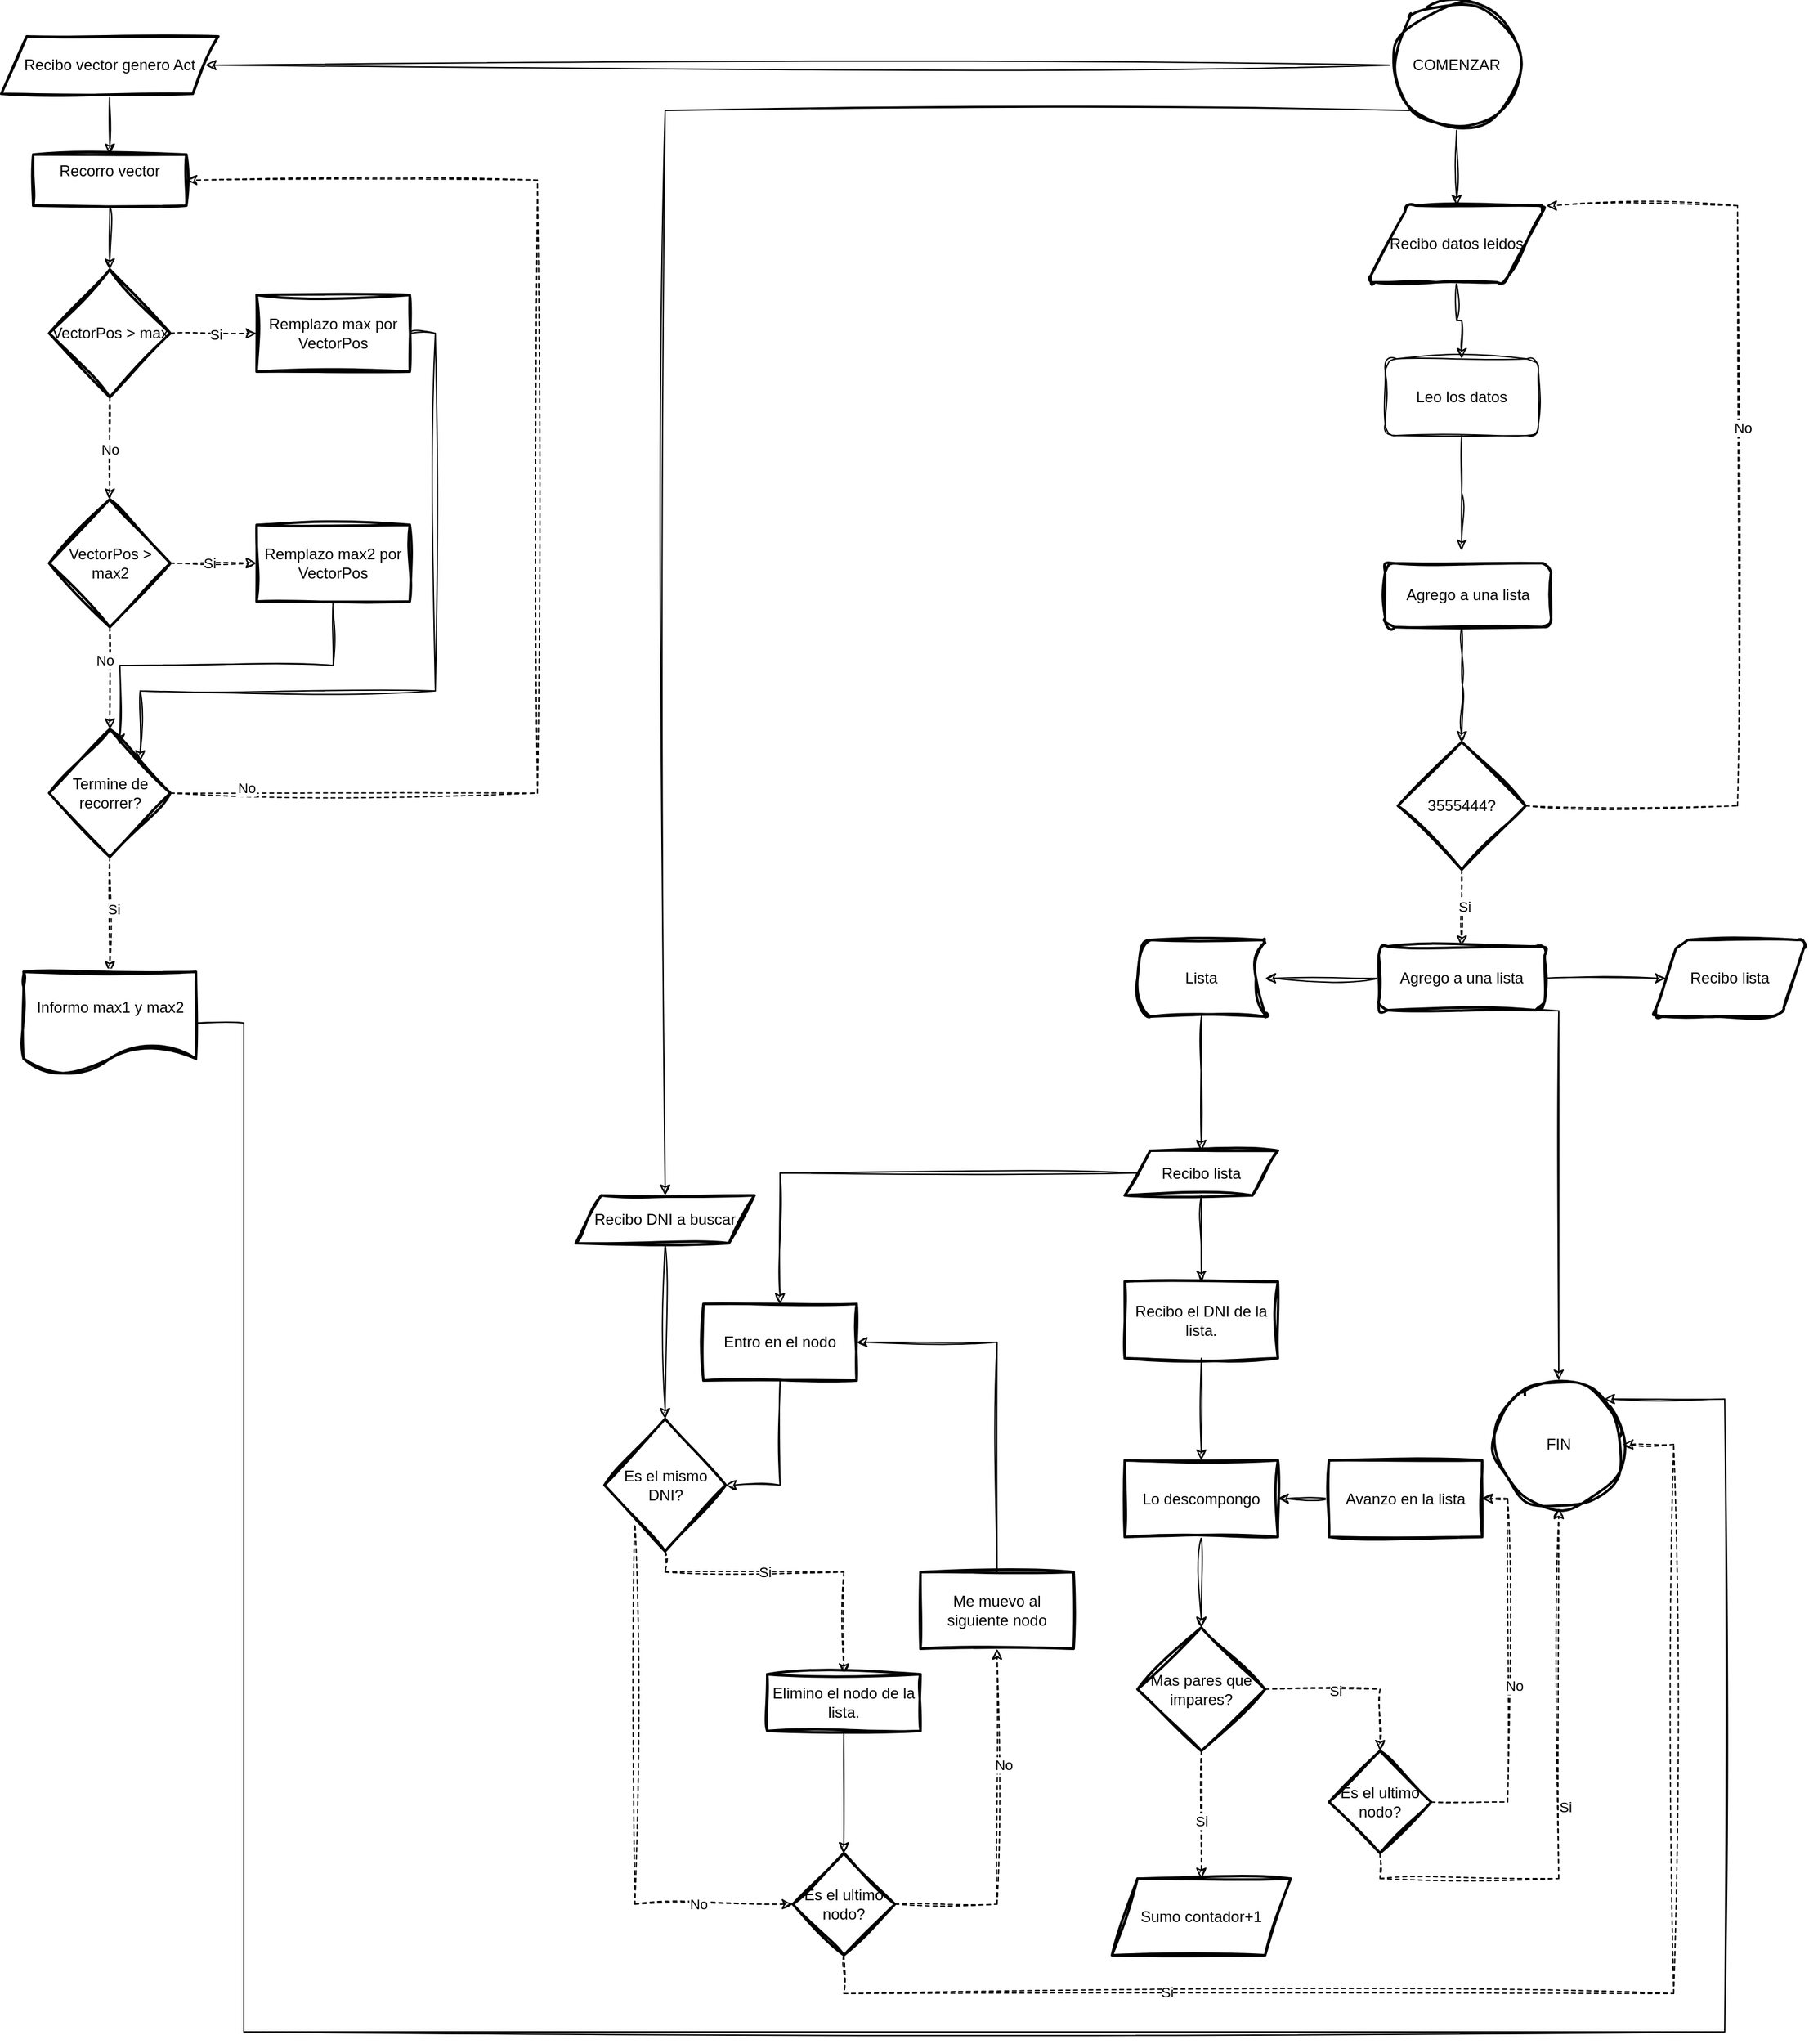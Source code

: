 <mxfile version="23.1.7" type="github">
  <diagram id="C5RBs43oDa-KdzZeNtuy" name="Page-1">
    <mxGraphModel dx="3583" dy="1590" grid="1" gridSize="10" guides="1" tooltips="1" connect="1" arrows="1" fold="1" page="1" pageScale="1" pageWidth="827" pageHeight="1169" math="0" shadow="0">
      <root>
        <mxCell id="WIyWlLk6GJQsqaUBKTNV-0" />
        <mxCell id="WIyWlLk6GJQsqaUBKTNV-1" parent="WIyWlLk6GJQsqaUBKTNV-0" />
        <mxCell id="nHGxrbIbcNER2tS7pfmt-4" value="" style="edgeStyle=orthogonalEdgeStyle;rounded=0;sketch=1;hachureGap=4;jiggle=2;curveFitting=1;orthogonalLoop=1;jettySize=auto;html=1;fontFamily=Helvetica;" edge="1" parent="WIyWlLk6GJQsqaUBKTNV-1" source="nHGxrbIbcNER2tS7pfmt-0" target="nHGxrbIbcNER2tS7pfmt-2">
          <mxGeometry relative="1" as="geometry" />
        </mxCell>
        <mxCell id="nHGxrbIbcNER2tS7pfmt-45" value="" style="edgeStyle=orthogonalEdgeStyle;rounded=0;sketch=1;hachureGap=4;jiggle=2;curveFitting=1;orthogonalLoop=1;jettySize=auto;html=1;exitX=0.145;exitY=0.855;exitDx=0;exitDy=0;exitPerimeter=0;" edge="1" parent="WIyWlLk6GJQsqaUBKTNV-1" source="nHGxrbIbcNER2tS7pfmt-0" target="nHGxrbIbcNER2tS7pfmt-44">
          <mxGeometry relative="1" as="geometry" />
        </mxCell>
        <mxCell id="nHGxrbIbcNER2tS7pfmt-101" value="" style="edgeStyle=orthogonalEdgeStyle;rounded=0;sketch=1;hachureGap=4;jiggle=2;curveFitting=1;orthogonalLoop=1;jettySize=auto;html=1;" edge="1" parent="WIyWlLk6GJQsqaUBKTNV-1" source="nHGxrbIbcNER2tS7pfmt-0" target="nHGxrbIbcNER2tS7pfmt-100">
          <mxGeometry relative="1" as="geometry" />
        </mxCell>
        <mxCell id="nHGxrbIbcNER2tS7pfmt-0" value="COMENZAR" style="strokeWidth=2;html=1;shape=mxgraph.flowchart.start_2;whiteSpace=wrap;sketch=1;hachureGap=4;jiggle=2;curveFitting=1;fontFamily=Helvetica;" vertex="1" parent="WIyWlLk6GJQsqaUBKTNV-1">
          <mxGeometry x="360" y="80" width="100" height="100" as="geometry" />
        </mxCell>
        <mxCell id="nHGxrbIbcNER2tS7pfmt-1" value="FIN" style="strokeWidth=2;html=1;shape=mxgraph.flowchart.start_2;whiteSpace=wrap;sketch=1;hachureGap=4;jiggle=2;curveFitting=1;fontFamily=Helvetica;" vertex="1" parent="WIyWlLk6GJQsqaUBKTNV-1">
          <mxGeometry x="440" y="1160" width="100" height="100" as="geometry" />
        </mxCell>
        <mxCell id="nHGxrbIbcNER2tS7pfmt-14" value="" style="edgeStyle=orthogonalEdgeStyle;rounded=0;sketch=1;hachureGap=4;jiggle=2;curveFitting=1;orthogonalLoop=1;jettySize=auto;html=1;fontFamily=Helvetica;" edge="1" parent="WIyWlLk6GJQsqaUBKTNV-1" source="nHGxrbIbcNER2tS7pfmt-2" target="nHGxrbIbcNER2tS7pfmt-13">
          <mxGeometry relative="1" as="geometry" />
        </mxCell>
        <mxCell id="nHGxrbIbcNER2tS7pfmt-2" value="Recibo datos leidos" style="shape=parallelogram;html=1;strokeWidth=2;perimeter=parallelogramPerimeter;whiteSpace=wrap;rounded=1;arcSize=12;size=0.23;sketch=1;hachureGap=4;jiggle=2;curveFitting=1;fontFamily=Helvetica;" vertex="1" parent="WIyWlLk6GJQsqaUBKTNV-1">
          <mxGeometry x="340" y="240" width="140" height="60" as="geometry" />
        </mxCell>
        <mxCell id="nHGxrbIbcNER2tS7pfmt-26" value="" style="edgeStyle=orthogonalEdgeStyle;rounded=0;sketch=1;hachureGap=4;jiggle=2;curveFitting=1;orthogonalLoop=1;jettySize=auto;html=1;fontFamily=Helvetica;" edge="1" parent="WIyWlLk6GJQsqaUBKTNV-1" target="nHGxrbIbcNER2tS7pfmt-6">
          <mxGeometry relative="1" as="geometry">
            <mxPoint x="414" y="570" as="sourcePoint" />
          </mxGeometry>
        </mxCell>
        <mxCell id="nHGxrbIbcNER2tS7pfmt-15" style="edgeStyle=orthogonalEdgeStyle;rounded=0;sketch=1;hachureGap=4;jiggle=2;curveFitting=1;orthogonalLoop=1;jettySize=auto;html=1;exitX=1;exitY=0.5;exitDx=0;exitDy=0;exitPerimeter=0;entryX=1;entryY=0;entryDx=0;entryDy=0;dashed=1;fontFamily=Helvetica;" edge="1" parent="WIyWlLk6GJQsqaUBKTNV-1" source="nHGxrbIbcNER2tS7pfmt-6" target="nHGxrbIbcNER2tS7pfmt-2">
          <mxGeometry relative="1" as="geometry">
            <Array as="points">
              <mxPoint x="630" y="710" />
              <mxPoint x="630" y="240" />
            </Array>
          </mxGeometry>
        </mxCell>
        <mxCell id="nHGxrbIbcNER2tS7pfmt-16" value="No" style="edgeLabel;html=1;align=center;verticalAlign=middle;resizable=0;points=[];sketch=1;hachureGap=4;jiggle=2;curveFitting=1;fontFamily=Helvetica;" vertex="1" connectable="0" parent="nHGxrbIbcNER2tS7pfmt-15">
          <mxGeometry x="0.175" y="-4" relative="1" as="geometry">
            <mxPoint as="offset" />
          </mxGeometry>
        </mxCell>
        <mxCell id="nHGxrbIbcNER2tS7pfmt-21" value="" style="edgeStyle=orthogonalEdgeStyle;rounded=0;sketch=1;hachureGap=4;jiggle=2;curveFitting=1;orthogonalLoop=1;jettySize=auto;html=1;dashed=1;entryX=0.5;entryY=0;entryDx=0;entryDy=0;fontFamily=Helvetica;" edge="1" parent="WIyWlLk6GJQsqaUBKTNV-1" source="nHGxrbIbcNER2tS7pfmt-6" target="nHGxrbIbcNER2tS7pfmt-27">
          <mxGeometry relative="1" as="geometry">
            <mxPoint x="414" y="810" as="targetPoint" />
          </mxGeometry>
        </mxCell>
        <mxCell id="nHGxrbIbcNER2tS7pfmt-22" value="Si" style="edgeLabel;html=1;align=center;verticalAlign=middle;resizable=0;points=[];sketch=1;hachureGap=4;jiggle=2;curveFitting=1;fontFamily=Helvetica;" vertex="1" connectable="0" parent="nHGxrbIbcNER2tS7pfmt-21">
          <mxGeometry x="-0.057" y="2" relative="1" as="geometry">
            <mxPoint as="offset" />
          </mxGeometry>
        </mxCell>
        <mxCell id="nHGxrbIbcNER2tS7pfmt-6" value="3555444?" style="strokeWidth=2;html=1;shape=mxgraph.flowchart.decision;whiteSpace=wrap;sketch=1;hachureGap=4;jiggle=2;curveFitting=1;fontFamily=Helvetica;" vertex="1" parent="WIyWlLk6GJQsqaUBKTNV-1">
          <mxGeometry x="364" y="660" width="100" height="100" as="geometry" />
        </mxCell>
        <mxCell id="nHGxrbIbcNER2tS7pfmt-23" value="" style="edgeStyle=orthogonalEdgeStyle;rounded=0;sketch=1;hachureGap=4;jiggle=2;curveFitting=1;orthogonalLoop=1;jettySize=auto;html=1;fontFamily=Helvetica;" edge="1" parent="WIyWlLk6GJQsqaUBKTNV-1" target="nHGxrbIbcNER2tS7pfmt-1">
          <mxGeometry relative="1" as="geometry">
            <mxPoint x="414" y="870" as="sourcePoint" />
          </mxGeometry>
        </mxCell>
        <mxCell id="nHGxrbIbcNER2tS7pfmt-25" value="" style="edgeStyle=orthogonalEdgeStyle;rounded=0;sketch=1;hachureGap=4;jiggle=2;curveFitting=1;orthogonalLoop=1;jettySize=auto;html=1;fontFamily=Helvetica;" edge="1" parent="WIyWlLk6GJQsqaUBKTNV-1" source="nHGxrbIbcNER2tS7pfmt-13">
          <mxGeometry relative="1" as="geometry">
            <mxPoint x="414" y="510" as="targetPoint" />
          </mxGeometry>
        </mxCell>
        <mxCell id="nHGxrbIbcNER2tS7pfmt-13" value="Leo los datos" style="rounded=1;whiteSpace=wrap;html=1;sketch=1;hachureGap=4;jiggle=2;curveFitting=1;fontFamily=Helvetica;" vertex="1" parent="WIyWlLk6GJQsqaUBKTNV-1">
          <mxGeometry x="354" y="360" width="120" height="60" as="geometry" />
        </mxCell>
        <mxCell id="nHGxrbIbcNER2tS7pfmt-32" value="" style="edgeStyle=orthogonalEdgeStyle;rounded=0;sketch=1;hachureGap=4;jiggle=2;curveFitting=1;orthogonalLoop=1;jettySize=auto;html=1;fontFamily=Helvetica;" edge="1" parent="WIyWlLk6GJQsqaUBKTNV-1" source="nHGxrbIbcNER2tS7pfmt-27" target="nHGxrbIbcNER2tS7pfmt-31">
          <mxGeometry relative="1" as="geometry" />
        </mxCell>
        <mxCell id="nHGxrbIbcNER2tS7pfmt-34" value="" style="edgeStyle=orthogonalEdgeStyle;rounded=0;sketch=1;hachureGap=4;jiggle=2;curveFitting=1;orthogonalLoop=1;jettySize=auto;html=1;" edge="1" parent="WIyWlLk6GJQsqaUBKTNV-1" source="nHGxrbIbcNER2tS7pfmt-27" target="nHGxrbIbcNER2tS7pfmt-33">
          <mxGeometry relative="1" as="geometry" />
        </mxCell>
        <mxCell id="nHGxrbIbcNER2tS7pfmt-27" value="&lt;div&gt;Agrego a una lista&lt;/div&gt;" style="rounded=1;whiteSpace=wrap;html=1;absoluteArcSize=1;arcSize=14;strokeWidth=2;sketch=1;hachureGap=4;jiggle=2;curveFitting=1;fontFamily=Helvetica;" vertex="1" parent="WIyWlLk6GJQsqaUBKTNV-1">
          <mxGeometry x="349" y="820" width="130" height="50" as="geometry" />
        </mxCell>
        <mxCell id="nHGxrbIbcNER2tS7pfmt-29" value="Agrego a una lista" style="rounded=1;whiteSpace=wrap;html=1;absoluteArcSize=1;arcSize=14;strokeWidth=2;sketch=1;hachureGap=4;jiggle=2;curveFitting=1;fontFamily=Helvetica;" vertex="1" parent="WIyWlLk6GJQsqaUBKTNV-1">
          <mxGeometry x="354" y="520" width="130" height="50" as="geometry" />
        </mxCell>
        <mxCell id="nHGxrbIbcNER2tS7pfmt-31" value="&lt;div&gt;Recibo lista&lt;/div&gt;" style="shape=parallelogram;perimeter=parallelogramPerimeter;whiteSpace=wrap;html=1;fixedSize=1;rounded=1;arcSize=14;strokeWidth=2;sketch=1;hachureGap=4;jiggle=2;curveFitting=1;fontFamily=Helvetica;" vertex="1" parent="WIyWlLk6GJQsqaUBKTNV-1">
          <mxGeometry x="564" y="815" width="120" height="60" as="geometry" />
        </mxCell>
        <mxCell id="nHGxrbIbcNER2tS7pfmt-36" value="" style="edgeStyle=orthogonalEdgeStyle;rounded=0;sketch=1;hachureGap=4;jiggle=2;curveFitting=1;orthogonalLoop=1;jettySize=auto;html=1;" edge="1" parent="WIyWlLk6GJQsqaUBKTNV-1" source="nHGxrbIbcNER2tS7pfmt-33" target="nHGxrbIbcNER2tS7pfmt-35">
          <mxGeometry relative="1" as="geometry" />
        </mxCell>
        <mxCell id="nHGxrbIbcNER2tS7pfmt-33" value="Lista" style="strokeWidth=2;html=1;shape=mxgraph.flowchart.stored_data;whiteSpace=wrap;sketch=1;hachureGap=4;jiggle=2;curveFitting=1;" vertex="1" parent="WIyWlLk6GJQsqaUBKTNV-1">
          <mxGeometry x="160" y="815" width="100" height="60" as="geometry" />
        </mxCell>
        <mxCell id="nHGxrbIbcNER2tS7pfmt-47" value="" style="edgeStyle=orthogonalEdgeStyle;rounded=0;sketch=1;hachureGap=4;jiggle=2;curveFitting=1;orthogonalLoop=1;jettySize=auto;html=1;" edge="1" parent="WIyWlLk6GJQsqaUBKTNV-1" source="nHGxrbIbcNER2tS7pfmt-35" target="nHGxrbIbcNER2tS7pfmt-46">
          <mxGeometry relative="1" as="geometry" />
        </mxCell>
        <mxCell id="nHGxrbIbcNER2tS7pfmt-78" value="" style="edgeStyle=orthogonalEdgeStyle;rounded=0;sketch=1;hachureGap=4;jiggle=2;curveFitting=1;orthogonalLoop=1;jettySize=auto;html=1;" edge="1" parent="WIyWlLk6GJQsqaUBKTNV-1" source="nHGxrbIbcNER2tS7pfmt-35" target="nHGxrbIbcNER2tS7pfmt-77">
          <mxGeometry relative="1" as="geometry" />
        </mxCell>
        <mxCell id="nHGxrbIbcNER2tS7pfmt-35" value="Recibo lista" style="shape=parallelogram;perimeter=parallelogramPerimeter;whiteSpace=wrap;html=1;fixedSize=1;strokeWidth=2;sketch=1;hachureGap=4;jiggle=2;curveFitting=1;" vertex="1" parent="WIyWlLk6GJQsqaUBKTNV-1">
          <mxGeometry x="150" y="980" width="120" height="35" as="geometry" />
        </mxCell>
        <mxCell id="nHGxrbIbcNER2tS7pfmt-49" value="" style="edgeStyle=orthogonalEdgeStyle;rounded=0;sketch=1;hachureGap=4;jiggle=2;curveFitting=1;orthogonalLoop=1;jettySize=auto;html=1;" edge="1" parent="WIyWlLk6GJQsqaUBKTNV-1" source="nHGxrbIbcNER2tS7pfmt-44" target="nHGxrbIbcNER2tS7pfmt-48">
          <mxGeometry relative="1" as="geometry" />
        </mxCell>
        <mxCell id="nHGxrbIbcNER2tS7pfmt-44" value="Recibo DNI a buscar" style="shape=parallelogram;perimeter=parallelogramPerimeter;whiteSpace=wrap;html=1;fixedSize=1;strokeWidth=2;sketch=1;hachureGap=4;jiggle=2;curveFitting=1;" vertex="1" parent="WIyWlLk6GJQsqaUBKTNV-1">
          <mxGeometry x="-280" y="1015" width="140" height="37.5" as="geometry" />
        </mxCell>
        <mxCell id="nHGxrbIbcNER2tS7pfmt-52" style="edgeStyle=orthogonalEdgeStyle;rounded=0;sketch=1;hachureGap=4;jiggle=2;curveFitting=1;orthogonalLoop=1;jettySize=auto;html=1;exitX=0.5;exitY=1;exitDx=0;exitDy=0;entryX=1;entryY=0.5;entryDx=0;entryDy=0;" edge="1" parent="WIyWlLk6GJQsqaUBKTNV-1" source="nHGxrbIbcNER2tS7pfmt-46" target="nHGxrbIbcNER2tS7pfmt-48">
          <mxGeometry relative="1" as="geometry" />
        </mxCell>
        <mxCell id="nHGxrbIbcNER2tS7pfmt-46" value="Entro en el nodo" style="whiteSpace=wrap;html=1;strokeWidth=2;sketch=1;hachureGap=4;jiggle=2;curveFitting=1;" vertex="1" parent="WIyWlLk6GJQsqaUBKTNV-1">
          <mxGeometry x="-180" y="1100" width="120" height="60" as="geometry" />
        </mxCell>
        <mxCell id="nHGxrbIbcNER2tS7pfmt-58" value="" style="edgeStyle=orthogonalEdgeStyle;rounded=0;sketch=1;hachureGap=4;jiggle=2;curveFitting=1;orthogonalLoop=1;jettySize=auto;html=1;dashed=1;" edge="1" parent="WIyWlLk6GJQsqaUBKTNV-1" source="nHGxrbIbcNER2tS7pfmt-48" target="nHGxrbIbcNER2tS7pfmt-57">
          <mxGeometry relative="1" as="geometry">
            <Array as="points">
              <mxPoint x="-210" y="1310" />
              <mxPoint x="-70" y="1310" />
            </Array>
          </mxGeometry>
        </mxCell>
        <mxCell id="nHGxrbIbcNER2tS7pfmt-65" value="Si" style="edgeLabel;html=1;align=center;verticalAlign=middle;resizable=0;points=[];sketch=1;hachureGap=4;jiggle=2;curveFitting=1;" vertex="1" connectable="0" parent="nHGxrbIbcNER2tS7pfmt-58">
          <mxGeometry x="-0.203" relative="1" as="geometry">
            <mxPoint as="offset" />
          </mxGeometry>
        </mxCell>
        <mxCell id="nHGxrbIbcNER2tS7pfmt-67" style="edgeStyle=orthogonalEdgeStyle;rounded=0;sketch=1;hachureGap=4;jiggle=2;curveFitting=1;orthogonalLoop=1;jettySize=auto;html=1;exitX=0;exitY=1;exitDx=0;exitDy=0;entryX=0;entryY=0.5;entryDx=0;entryDy=0;dashed=1;" edge="1" parent="WIyWlLk6GJQsqaUBKTNV-1" source="nHGxrbIbcNER2tS7pfmt-48" target="nHGxrbIbcNER2tS7pfmt-59">
          <mxGeometry relative="1" as="geometry">
            <Array as="points">
              <mxPoint x="-234" y="1570" />
            </Array>
          </mxGeometry>
        </mxCell>
        <mxCell id="nHGxrbIbcNER2tS7pfmt-68" value="No" style="edgeLabel;html=1;align=center;verticalAlign=middle;resizable=0;points=[];sketch=1;hachureGap=4;jiggle=2;curveFitting=1;" vertex="1" connectable="0" parent="nHGxrbIbcNER2tS7pfmt-67">
          <mxGeometry x="0.651" relative="1" as="geometry">
            <mxPoint as="offset" />
          </mxGeometry>
        </mxCell>
        <mxCell id="nHGxrbIbcNER2tS7pfmt-48" value="Es el mismo DNI?" style="rhombus;whiteSpace=wrap;html=1;strokeWidth=2;sketch=1;hachureGap=4;jiggle=2;curveFitting=1;" vertex="1" parent="WIyWlLk6GJQsqaUBKTNV-1">
          <mxGeometry x="-257.5" y="1190" width="95" height="103.75" as="geometry" />
        </mxCell>
        <mxCell id="nHGxrbIbcNER2tS7pfmt-60" value="" style="edgeStyle=orthogonalEdgeStyle;rounded=0;sketch=1;hachureGap=4;jiggle=2;curveFitting=1;orthogonalLoop=1;jettySize=auto;html=1;" edge="1" parent="WIyWlLk6GJQsqaUBKTNV-1" source="nHGxrbIbcNER2tS7pfmt-57" target="nHGxrbIbcNER2tS7pfmt-59">
          <mxGeometry relative="1" as="geometry" />
        </mxCell>
        <mxCell id="nHGxrbIbcNER2tS7pfmt-57" value="Elimino el nodo de la lista." style="whiteSpace=wrap;html=1;strokeWidth=2;sketch=1;hachureGap=4;jiggle=2;curveFitting=1;" vertex="1" parent="WIyWlLk6GJQsqaUBKTNV-1">
          <mxGeometry x="-130" y="1390" width="120" height="44.38" as="geometry" />
        </mxCell>
        <mxCell id="nHGxrbIbcNER2tS7pfmt-63" value="" style="edgeStyle=orthogonalEdgeStyle;rounded=0;sketch=1;hachureGap=4;jiggle=2;curveFitting=1;orthogonalLoop=1;jettySize=auto;html=1;dashed=1;" edge="1" parent="WIyWlLk6GJQsqaUBKTNV-1" source="nHGxrbIbcNER2tS7pfmt-59" target="nHGxrbIbcNER2tS7pfmt-62">
          <mxGeometry relative="1" as="geometry" />
        </mxCell>
        <mxCell id="nHGxrbIbcNER2tS7pfmt-70" value="No" style="edgeLabel;html=1;align=center;verticalAlign=middle;resizable=0;points=[];sketch=1;hachureGap=4;jiggle=2;curveFitting=1;" vertex="1" connectable="0" parent="nHGxrbIbcNER2tS7pfmt-63">
          <mxGeometry x="0.351" y="-4" relative="1" as="geometry">
            <mxPoint x="1" as="offset" />
          </mxGeometry>
        </mxCell>
        <mxCell id="nHGxrbIbcNER2tS7pfmt-59" value="Es el ultimo nodo?" style="rhombus;whiteSpace=wrap;html=1;strokeWidth=2;sketch=1;hachureGap=4;jiggle=2;curveFitting=1;" vertex="1" parent="WIyWlLk6GJQsqaUBKTNV-1">
          <mxGeometry x="-110" y="1530.0" width="80" height="80" as="geometry" />
        </mxCell>
        <mxCell id="nHGxrbIbcNER2tS7pfmt-64" style="edgeStyle=orthogonalEdgeStyle;rounded=0;sketch=1;hachureGap=4;jiggle=2;curveFitting=1;orthogonalLoop=1;jettySize=auto;html=1;exitX=0.5;exitY=0;exitDx=0;exitDy=0;entryX=1;entryY=0.5;entryDx=0;entryDy=0;" edge="1" parent="WIyWlLk6GJQsqaUBKTNV-1" source="nHGxrbIbcNER2tS7pfmt-62" target="nHGxrbIbcNER2tS7pfmt-46">
          <mxGeometry relative="1" as="geometry" />
        </mxCell>
        <mxCell id="nHGxrbIbcNER2tS7pfmt-62" value="Me muevo al siguiente nodo" style="whiteSpace=wrap;html=1;strokeWidth=2;sketch=1;hachureGap=4;jiggle=2;curveFitting=1;" vertex="1" parent="WIyWlLk6GJQsqaUBKTNV-1">
          <mxGeometry x="-10" y="1310.0" width="120" height="60" as="geometry" />
        </mxCell>
        <mxCell id="nHGxrbIbcNER2tS7pfmt-71" style="edgeStyle=orthogonalEdgeStyle;rounded=0;sketch=1;hachureGap=4;jiggle=2;curveFitting=1;orthogonalLoop=1;jettySize=auto;html=1;exitX=0.5;exitY=1;exitDx=0;exitDy=0;entryX=1;entryY=0.5;entryDx=0;entryDy=0;entryPerimeter=0;dashed=1;" edge="1" parent="WIyWlLk6GJQsqaUBKTNV-1" source="nHGxrbIbcNER2tS7pfmt-59" target="nHGxrbIbcNER2tS7pfmt-1">
          <mxGeometry relative="1" as="geometry">
            <Array as="points">
              <mxPoint x="-70" y="1640" />
              <mxPoint x="580" y="1640" />
              <mxPoint x="580" y="1210" />
            </Array>
          </mxGeometry>
        </mxCell>
        <mxCell id="nHGxrbIbcNER2tS7pfmt-72" value="Si" style="edgeLabel;html=1;align=center;verticalAlign=middle;resizable=0;points=[];sketch=1;hachureGap=4;jiggle=2;curveFitting=1;" vertex="1" connectable="0" parent="nHGxrbIbcNER2tS7pfmt-71">
          <mxGeometry x="-0.509" y="1" relative="1" as="geometry">
            <mxPoint as="offset" />
          </mxGeometry>
        </mxCell>
        <mxCell id="nHGxrbIbcNER2tS7pfmt-80" value="" style="edgeStyle=orthogonalEdgeStyle;rounded=0;sketch=1;hachureGap=4;jiggle=2;curveFitting=1;orthogonalLoop=1;jettySize=auto;html=1;" edge="1" parent="WIyWlLk6GJQsqaUBKTNV-1" source="nHGxrbIbcNER2tS7pfmt-77" target="nHGxrbIbcNER2tS7pfmt-79">
          <mxGeometry relative="1" as="geometry" />
        </mxCell>
        <mxCell id="nHGxrbIbcNER2tS7pfmt-77" value="Recibo el DNI de la lista." style="whiteSpace=wrap;html=1;strokeWidth=2;sketch=1;hachureGap=4;jiggle=2;curveFitting=1;" vertex="1" parent="WIyWlLk6GJQsqaUBKTNV-1">
          <mxGeometry x="150" y="1082.5" width="120" height="60" as="geometry" />
        </mxCell>
        <mxCell id="nHGxrbIbcNER2tS7pfmt-82" value="" style="edgeStyle=orthogonalEdgeStyle;rounded=0;sketch=1;hachureGap=4;jiggle=2;curveFitting=1;orthogonalLoop=1;jettySize=auto;html=1;" edge="1" parent="WIyWlLk6GJQsqaUBKTNV-1" source="nHGxrbIbcNER2tS7pfmt-79" target="nHGxrbIbcNER2tS7pfmt-81">
          <mxGeometry relative="1" as="geometry" />
        </mxCell>
        <mxCell id="nHGxrbIbcNER2tS7pfmt-79" value="Lo descompongo" style="whiteSpace=wrap;html=1;strokeWidth=2;sketch=1;hachureGap=4;jiggle=2;curveFitting=1;" vertex="1" parent="WIyWlLk6GJQsqaUBKTNV-1">
          <mxGeometry x="150" y="1222.5" width="120" height="60" as="geometry" />
        </mxCell>
        <mxCell id="nHGxrbIbcNER2tS7pfmt-91" style="edgeStyle=orthogonalEdgeStyle;rounded=0;sketch=1;hachureGap=4;jiggle=2;curveFitting=1;orthogonalLoop=1;jettySize=auto;html=1;exitX=1;exitY=0.5;exitDx=0;exitDy=0;entryX=0.5;entryY=0;entryDx=0;entryDy=0;dashed=1;" edge="1" parent="WIyWlLk6GJQsqaUBKTNV-1" source="nHGxrbIbcNER2tS7pfmt-81" target="nHGxrbIbcNER2tS7pfmt-87">
          <mxGeometry relative="1" as="geometry" />
        </mxCell>
        <mxCell id="nHGxrbIbcNER2tS7pfmt-94" value="Si" style="edgeLabel;html=1;align=center;verticalAlign=middle;resizable=0;points=[];sketch=1;hachureGap=4;jiggle=2;curveFitting=1;" vertex="1" connectable="0" parent="nHGxrbIbcNER2tS7pfmt-91">
          <mxGeometry x="-0.205" y="-1" relative="1" as="geometry">
            <mxPoint as="offset" />
          </mxGeometry>
        </mxCell>
        <mxCell id="nHGxrbIbcNER2tS7pfmt-92" value="" style="edgeStyle=orthogonalEdgeStyle;rounded=0;sketch=1;hachureGap=4;jiggle=2;curveFitting=1;orthogonalLoop=1;jettySize=auto;html=1;dashed=1;" edge="1" parent="WIyWlLk6GJQsqaUBKTNV-1" source="nHGxrbIbcNER2tS7pfmt-81" target="nHGxrbIbcNER2tS7pfmt-83">
          <mxGeometry relative="1" as="geometry" />
        </mxCell>
        <mxCell id="nHGxrbIbcNER2tS7pfmt-93" value="Si" style="edgeLabel;html=1;align=center;verticalAlign=middle;resizable=0;points=[];sketch=1;hachureGap=4;jiggle=2;curveFitting=1;" vertex="1" connectable="0" parent="nHGxrbIbcNER2tS7pfmt-92">
          <mxGeometry x="0.1" relative="1" as="geometry">
            <mxPoint as="offset" />
          </mxGeometry>
        </mxCell>
        <mxCell id="nHGxrbIbcNER2tS7pfmt-81" value="Mas pares que impares?" style="rhombus;whiteSpace=wrap;html=1;strokeWidth=2;sketch=1;hachureGap=4;jiggle=2;curveFitting=1;" vertex="1" parent="WIyWlLk6GJQsqaUBKTNV-1">
          <mxGeometry x="160" y="1353.44" width="100" height="96.56" as="geometry" />
        </mxCell>
        <mxCell id="nHGxrbIbcNER2tS7pfmt-83" value="Sumo contador+1" style="shape=parallelogram;perimeter=parallelogramPerimeter;whiteSpace=wrap;html=1;fixedSize=1;strokeWidth=2;sketch=1;hachureGap=4;jiggle=2;curveFitting=1;" vertex="1" parent="WIyWlLk6GJQsqaUBKTNV-1">
          <mxGeometry x="140" y="1550" width="140" height="60" as="geometry" />
        </mxCell>
        <mxCell id="nHGxrbIbcNER2tS7pfmt-90" value="" style="edgeStyle=orthogonalEdgeStyle;rounded=0;sketch=1;hachureGap=4;jiggle=2;curveFitting=1;orthogonalLoop=1;jettySize=auto;html=1;" edge="1" parent="WIyWlLk6GJQsqaUBKTNV-1" source="nHGxrbIbcNER2tS7pfmt-85" target="nHGxrbIbcNER2tS7pfmt-79">
          <mxGeometry relative="1" as="geometry" />
        </mxCell>
        <mxCell id="nHGxrbIbcNER2tS7pfmt-85" value="Avanzo en la lista" style="whiteSpace=wrap;html=1;strokeWidth=2;sketch=1;hachureGap=4;jiggle=2;curveFitting=1;" vertex="1" parent="WIyWlLk6GJQsqaUBKTNV-1">
          <mxGeometry x="310" y="1222.5" width="120" height="60" as="geometry" />
        </mxCell>
        <mxCell id="nHGxrbIbcNER2tS7pfmt-89" style="edgeStyle=orthogonalEdgeStyle;rounded=0;sketch=1;hachureGap=4;jiggle=2;curveFitting=1;orthogonalLoop=1;jettySize=auto;html=1;exitX=1;exitY=0.5;exitDx=0;exitDy=0;entryX=1;entryY=0.5;entryDx=0;entryDy=0;dashed=1;" edge="1" parent="WIyWlLk6GJQsqaUBKTNV-1" source="nHGxrbIbcNER2tS7pfmt-87" target="nHGxrbIbcNER2tS7pfmt-85">
          <mxGeometry relative="1" as="geometry">
            <mxPoint x="460" y="1380" as="targetPoint" />
          </mxGeometry>
        </mxCell>
        <mxCell id="nHGxrbIbcNER2tS7pfmt-95" value="No" style="edgeLabel;html=1;align=center;verticalAlign=middle;resizable=0;points=[];sketch=1;hachureGap=4;jiggle=2;curveFitting=1;" vertex="1" connectable="0" parent="nHGxrbIbcNER2tS7pfmt-89">
          <mxGeometry x="-0.049" y="-5" relative="1" as="geometry">
            <mxPoint as="offset" />
          </mxGeometry>
        </mxCell>
        <mxCell id="nHGxrbIbcNER2tS7pfmt-98" style="edgeStyle=orthogonalEdgeStyle;rounded=0;sketch=1;hachureGap=4;jiggle=2;curveFitting=1;orthogonalLoop=1;jettySize=auto;html=1;exitX=0.5;exitY=1;exitDx=0;exitDy=0;entryX=0.5;entryY=1;entryDx=0;entryDy=0;entryPerimeter=0;dashed=1;" edge="1" parent="WIyWlLk6GJQsqaUBKTNV-1" source="nHGxrbIbcNER2tS7pfmt-87" target="nHGxrbIbcNER2tS7pfmt-1">
          <mxGeometry relative="1" as="geometry">
            <mxPoint x="420" y="1730" as="targetPoint" />
          </mxGeometry>
        </mxCell>
        <mxCell id="nHGxrbIbcNER2tS7pfmt-99" value="Si" style="edgeLabel;html=1;align=center;verticalAlign=middle;resizable=0;points=[];sketch=1;hachureGap=4;jiggle=2;curveFitting=1;" vertex="1" connectable="0" parent="nHGxrbIbcNER2tS7pfmt-98">
          <mxGeometry x="-0.04" y="-5" relative="1" as="geometry">
            <mxPoint as="offset" />
          </mxGeometry>
        </mxCell>
        <mxCell id="nHGxrbIbcNER2tS7pfmt-87" value="Es el ultimo nodo?" style="rhombus;whiteSpace=wrap;html=1;strokeWidth=2;sketch=1;hachureGap=4;jiggle=2;curveFitting=1;" vertex="1" parent="WIyWlLk6GJQsqaUBKTNV-1">
          <mxGeometry x="310" y="1450" width="80" height="80" as="geometry" />
        </mxCell>
        <mxCell id="nHGxrbIbcNER2tS7pfmt-103" value="" style="edgeStyle=orthogonalEdgeStyle;rounded=0;sketch=1;hachureGap=4;jiggle=2;curveFitting=1;orthogonalLoop=1;jettySize=auto;html=1;" edge="1" parent="WIyWlLk6GJQsqaUBKTNV-1" source="nHGxrbIbcNER2tS7pfmt-100" target="nHGxrbIbcNER2tS7pfmt-102">
          <mxGeometry relative="1" as="geometry" />
        </mxCell>
        <mxCell id="nHGxrbIbcNER2tS7pfmt-100" value="Recibo vector genero Act" style="shape=parallelogram;perimeter=parallelogramPerimeter;whiteSpace=wrap;html=1;fixedSize=1;strokeWidth=2;sketch=1;hachureGap=4;jiggle=2;curveFitting=1;" vertex="1" parent="WIyWlLk6GJQsqaUBKTNV-1">
          <mxGeometry x="-730" y="107.5" width="170" height="45" as="geometry" />
        </mxCell>
        <mxCell id="nHGxrbIbcNER2tS7pfmt-105" value="" style="edgeStyle=orthogonalEdgeStyle;rounded=0;sketch=1;hachureGap=4;jiggle=2;curveFitting=1;orthogonalLoop=1;jettySize=auto;html=1;" edge="1" parent="WIyWlLk6GJQsqaUBKTNV-1" source="nHGxrbIbcNER2tS7pfmt-102" target="nHGxrbIbcNER2tS7pfmt-104">
          <mxGeometry relative="1" as="geometry" />
        </mxCell>
        <mxCell id="nHGxrbIbcNER2tS7pfmt-102" value="Recorro vector&lt;div&gt;&lt;br/&gt;&lt;/div&gt;" style="whiteSpace=wrap;html=1;strokeWidth=2;sketch=1;hachureGap=4;jiggle=2;curveFitting=1;" vertex="1" parent="WIyWlLk6GJQsqaUBKTNV-1">
          <mxGeometry x="-705" y="200" width="120" height="40" as="geometry" />
        </mxCell>
        <mxCell id="nHGxrbIbcNER2tS7pfmt-107" value="" style="edgeStyle=orthogonalEdgeStyle;rounded=0;sketch=1;hachureGap=4;jiggle=2;curveFitting=1;orthogonalLoop=1;jettySize=auto;html=1;dashed=1;" edge="1" parent="WIyWlLk6GJQsqaUBKTNV-1" source="nHGxrbIbcNER2tS7pfmt-104" target="nHGxrbIbcNER2tS7pfmt-106">
          <mxGeometry relative="1" as="geometry" />
        </mxCell>
        <mxCell id="nHGxrbIbcNER2tS7pfmt-124" value="No" style="edgeLabel;html=1;align=center;verticalAlign=middle;resizable=0;points=[];sketch=1;hachureGap=4;jiggle=2;curveFitting=1;" vertex="1" connectable="0" parent="nHGxrbIbcNER2tS7pfmt-107">
          <mxGeometry x="0.015" relative="1" as="geometry">
            <mxPoint as="offset" />
          </mxGeometry>
        </mxCell>
        <mxCell id="nHGxrbIbcNER2tS7pfmt-109" value="" style="edgeStyle=orthogonalEdgeStyle;rounded=0;sketch=1;hachureGap=4;jiggle=2;curveFitting=1;orthogonalLoop=1;jettySize=auto;html=1;dashed=1;" edge="1" parent="WIyWlLk6GJQsqaUBKTNV-1" source="nHGxrbIbcNER2tS7pfmt-104" target="nHGxrbIbcNER2tS7pfmt-108">
          <mxGeometry relative="1" as="geometry" />
        </mxCell>
        <mxCell id="nHGxrbIbcNER2tS7pfmt-123" value="Si" style="edgeLabel;html=1;align=center;verticalAlign=middle;resizable=0;points=[];sketch=1;hachureGap=4;jiggle=2;curveFitting=1;" vertex="1" connectable="0" parent="nHGxrbIbcNER2tS7pfmt-109">
          <mxGeometry x="0.056" y="-1" relative="1" as="geometry">
            <mxPoint as="offset" />
          </mxGeometry>
        </mxCell>
        <mxCell id="nHGxrbIbcNER2tS7pfmt-104" value="VectorPos &amp;gt; max" style="rhombus;whiteSpace=wrap;html=1;strokeWidth=2;sketch=1;hachureGap=4;jiggle=2;curveFitting=1;" vertex="1" parent="WIyWlLk6GJQsqaUBKTNV-1">
          <mxGeometry x="-692.5" y="290" width="95" height="100" as="geometry" />
        </mxCell>
        <mxCell id="nHGxrbIbcNER2tS7pfmt-111" value="" style="edgeStyle=orthogonalEdgeStyle;rounded=0;sketch=1;hachureGap=4;jiggle=2;curveFitting=1;orthogonalLoop=1;jettySize=auto;html=1;dashed=1;" edge="1" parent="WIyWlLk6GJQsqaUBKTNV-1" source="nHGxrbIbcNER2tS7pfmt-106" target="nHGxrbIbcNER2tS7pfmt-110">
          <mxGeometry relative="1" as="geometry" />
        </mxCell>
        <mxCell id="nHGxrbIbcNER2tS7pfmt-125" value="Si" style="edgeLabel;html=1;align=center;verticalAlign=middle;resizable=0;points=[];sketch=1;hachureGap=4;jiggle=2;curveFitting=1;" vertex="1" connectable="0" parent="nHGxrbIbcNER2tS7pfmt-111">
          <mxGeometry x="-0.113" relative="1" as="geometry">
            <mxPoint as="offset" />
          </mxGeometry>
        </mxCell>
        <mxCell id="nHGxrbIbcNER2tS7pfmt-113" value="" style="edgeStyle=orthogonalEdgeStyle;rounded=0;sketch=1;hachureGap=4;jiggle=2;curveFitting=1;orthogonalLoop=1;jettySize=auto;html=1;dashed=1;" edge="1" parent="WIyWlLk6GJQsqaUBKTNV-1" source="nHGxrbIbcNER2tS7pfmt-106" target="nHGxrbIbcNER2tS7pfmt-112">
          <mxGeometry relative="1" as="geometry" />
        </mxCell>
        <mxCell id="nHGxrbIbcNER2tS7pfmt-126" value="No" style="edgeLabel;html=1;align=center;verticalAlign=middle;resizable=0;points=[];sketch=1;hachureGap=4;jiggle=2;curveFitting=1;" vertex="1" connectable="0" parent="nHGxrbIbcNER2tS7pfmt-113">
          <mxGeometry x="-0.365" y="-4" relative="1" as="geometry">
            <mxPoint as="offset" />
          </mxGeometry>
        </mxCell>
        <mxCell id="nHGxrbIbcNER2tS7pfmt-106" value="VectorPos &amp;gt; max2" style="rhombus;whiteSpace=wrap;html=1;strokeWidth=2;sketch=1;hachureGap=4;jiggle=2;curveFitting=1;" vertex="1" parent="WIyWlLk6GJQsqaUBKTNV-1">
          <mxGeometry x="-692.5" y="470" width="95" height="100" as="geometry" />
        </mxCell>
        <mxCell id="nHGxrbIbcNER2tS7pfmt-122" style="edgeStyle=orthogonalEdgeStyle;rounded=0;sketch=1;hachureGap=4;jiggle=2;curveFitting=1;orthogonalLoop=1;jettySize=auto;html=1;exitX=1;exitY=0.5;exitDx=0;exitDy=0;entryX=1;entryY=0;entryDx=0;entryDy=0;" edge="1" parent="WIyWlLk6GJQsqaUBKTNV-1" source="nHGxrbIbcNER2tS7pfmt-108" target="nHGxrbIbcNER2tS7pfmt-112">
          <mxGeometry relative="1" as="geometry">
            <Array as="points">
              <mxPoint x="-390" y="340" />
              <mxPoint x="-390" y="620" />
              <mxPoint x="-621" y="620" />
            </Array>
          </mxGeometry>
        </mxCell>
        <mxCell id="nHGxrbIbcNER2tS7pfmt-108" value="Remplazo max por VectorPos" style="whiteSpace=wrap;html=1;strokeWidth=2;sketch=1;hachureGap=4;jiggle=2;curveFitting=1;" vertex="1" parent="WIyWlLk6GJQsqaUBKTNV-1">
          <mxGeometry x="-530" y="310" width="120" height="60" as="geometry" />
        </mxCell>
        <mxCell id="nHGxrbIbcNER2tS7pfmt-110" value="Remplazo max2 por VectorPos" style="whiteSpace=wrap;html=1;strokeWidth=2;sketch=1;hachureGap=4;jiggle=2;curveFitting=1;" vertex="1" parent="WIyWlLk6GJQsqaUBKTNV-1">
          <mxGeometry x="-530" y="490" width="120" height="60" as="geometry" />
        </mxCell>
        <mxCell id="nHGxrbIbcNER2tS7pfmt-117" value="" style="edgeStyle=orthogonalEdgeStyle;rounded=0;sketch=1;hachureGap=4;jiggle=2;curveFitting=1;orthogonalLoop=1;jettySize=auto;html=1;dashed=1;" edge="1" parent="WIyWlLk6GJQsqaUBKTNV-1" source="nHGxrbIbcNER2tS7pfmt-112" target="nHGxrbIbcNER2tS7pfmt-116">
          <mxGeometry relative="1" as="geometry" />
        </mxCell>
        <mxCell id="nHGxrbIbcNER2tS7pfmt-128" value="Si" style="edgeLabel;html=1;align=center;verticalAlign=middle;resizable=0;points=[];sketch=1;hachureGap=4;jiggle=2;curveFitting=1;" vertex="1" connectable="0" parent="nHGxrbIbcNER2tS7pfmt-117">
          <mxGeometry x="-0.097" y="3" relative="1" as="geometry">
            <mxPoint as="offset" />
          </mxGeometry>
        </mxCell>
        <mxCell id="nHGxrbIbcNER2tS7pfmt-119" style="edgeStyle=orthogonalEdgeStyle;rounded=0;sketch=1;hachureGap=4;jiggle=2;curveFitting=1;orthogonalLoop=1;jettySize=auto;html=1;exitX=1;exitY=0.5;exitDx=0;exitDy=0;entryX=1;entryY=0.5;entryDx=0;entryDy=0;dashed=1;" edge="1" parent="WIyWlLk6GJQsqaUBKTNV-1" source="nHGxrbIbcNER2tS7pfmt-112" target="nHGxrbIbcNER2tS7pfmt-102">
          <mxGeometry relative="1" as="geometry">
            <Array as="points">
              <mxPoint x="-310" y="700" />
              <mxPoint x="-310" y="220" />
            </Array>
          </mxGeometry>
        </mxCell>
        <mxCell id="nHGxrbIbcNER2tS7pfmt-127" value="No" style="edgeLabel;html=1;align=center;verticalAlign=middle;resizable=0;points=[];sketch=1;hachureGap=4;jiggle=2;curveFitting=1;" vertex="1" connectable="0" parent="nHGxrbIbcNER2tS7pfmt-119">
          <mxGeometry x="-0.886" y="4" relative="1" as="geometry">
            <mxPoint as="offset" />
          </mxGeometry>
        </mxCell>
        <mxCell id="nHGxrbIbcNER2tS7pfmt-112" value="Termine de recorrer?" style="rhombus;whiteSpace=wrap;html=1;strokeWidth=2;sketch=1;hachureGap=4;jiggle=2;curveFitting=1;" vertex="1" parent="WIyWlLk6GJQsqaUBKTNV-1">
          <mxGeometry x="-692.5" y="650" width="95" height="100" as="geometry" />
        </mxCell>
        <mxCell id="nHGxrbIbcNER2tS7pfmt-116" value="Informo max1 y max2" style="shape=document;whiteSpace=wrap;html=1;boundedLbl=1;strokeWidth=2;sketch=1;hachureGap=4;jiggle=2;curveFitting=1;" vertex="1" parent="WIyWlLk6GJQsqaUBKTNV-1">
          <mxGeometry x="-712.5" y="840" width="135" height="80" as="geometry" />
        </mxCell>
        <mxCell id="nHGxrbIbcNER2tS7pfmt-118" style="edgeStyle=orthogonalEdgeStyle;rounded=0;sketch=1;hachureGap=4;jiggle=2;curveFitting=1;orthogonalLoop=1;jettySize=auto;html=1;exitX=1;exitY=0.5;exitDx=0;exitDy=0;entryX=0.855;entryY=0.145;entryDx=0;entryDy=0;entryPerimeter=0;" edge="1" parent="WIyWlLk6GJQsqaUBKTNV-1" source="nHGxrbIbcNER2tS7pfmt-116" target="nHGxrbIbcNER2tS7pfmt-1">
          <mxGeometry relative="1" as="geometry">
            <Array as="points">
              <mxPoint x="-540" y="880" />
              <mxPoint x="-540" y="1670" />
              <mxPoint x="620" y="1670" />
              <mxPoint x="620" y="1175" />
            </Array>
          </mxGeometry>
        </mxCell>
        <mxCell id="nHGxrbIbcNER2tS7pfmt-121" style="edgeStyle=orthogonalEdgeStyle;rounded=0;sketch=1;hachureGap=4;jiggle=2;curveFitting=1;orthogonalLoop=1;jettySize=auto;html=1;exitX=0.5;exitY=1;exitDx=0;exitDy=0;entryX=0.583;entryY=0.12;entryDx=0;entryDy=0;entryPerimeter=0;" edge="1" parent="WIyWlLk6GJQsqaUBKTNV-1" source="nHGxrbIbcNER2tS7pfmt-110" target="nHGxrbIbcNER2tS7pfmt-112">
          <mxGeometry relative="1" as="geometry" />
        </mxCell>
      </root>
    </mxGraphModel>
  </diagram>
</mxfile>
